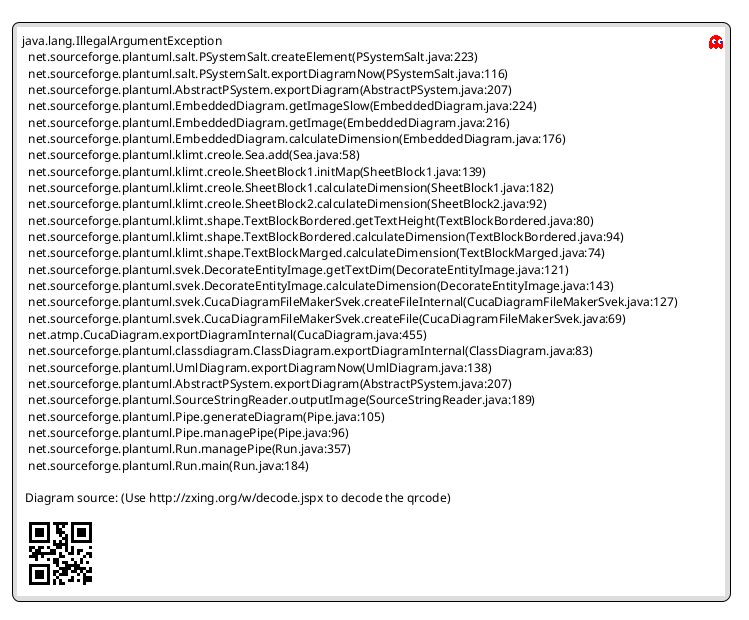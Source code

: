 @startuml

!definelong CreateFeatureStyleView
{
  {+
    {
       {
         Name         |.  |  "IPE"
         --           |-- |--
         [X] Publish
       }
    }
    ---
    { [Delete] | [Cancel]  | [ Save ] }
  }
}
!enddefinelong

!ifdef display
!else
    legend
    {{
    salt
       CreateFeatureStyleView
    }}
    end legend
!endif
@enduml